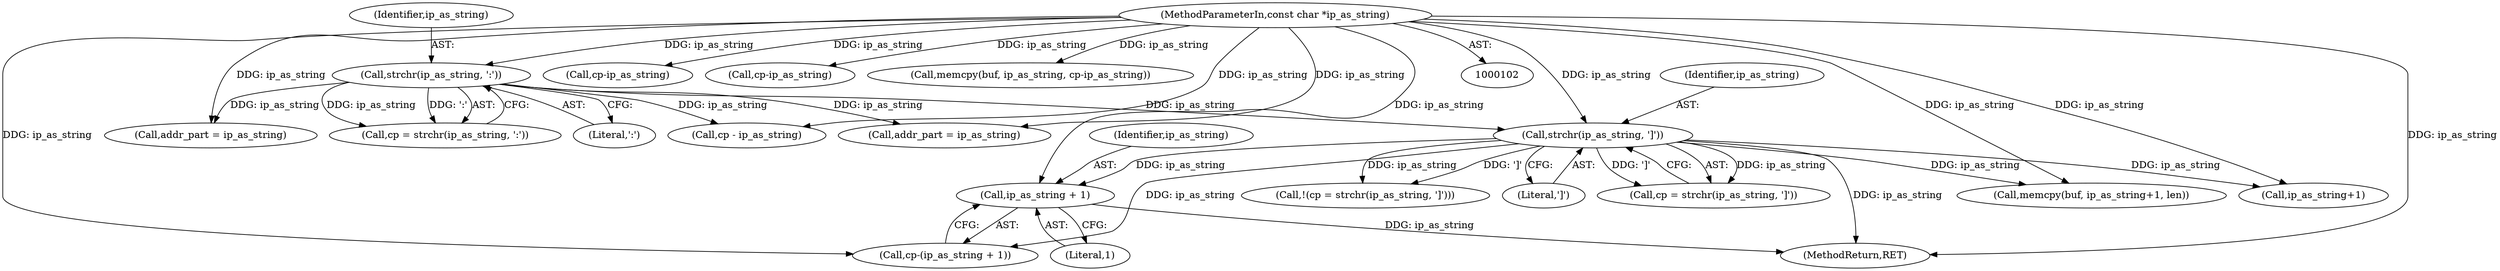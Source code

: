 digraph "0_libevent_329acc18a0768c21ba22522f01a5c7f46cacc4d5@pointer" {
"1000142" [label="(Call,ip_as_string + 1)"];
"1000129" [label="(Call,strchr(ip_as_string, ']'))"];
"1000115" [label="(Call,strchr(ip_as_string, ':'))"];
"1000103" [label="(MethodParameterIn,const char *ip_as_string)"];
"1000142" [label="(Call,ip_as_string + 1)"];
"1000254" [label="(Call,addr_part = ip_as_string)"];
"1000234" [label="(Call,cp-ip_as_string)"];
"1000117" [label="(Literal,':')"];
"1000203" [label="(Call,addr_part = ip_as_string)"];
"1000432" [label="(MethodReturn,RET)"];
"1000113" [label="(Call,cp = strchr(ip_as_string, ':'))"];
"1000218" [label="(Call,cp - ip_as_string)"];
"1000140" [label="(Call,cp-(ip_as_string + 1))"];
"1000240" [label="(Call,cp-ip_as_string)"];
"1000131" [label="(Literal,']')"];
"1000144" [label="(Literal,1)"];
"1000143" [label="(Identifier,ip_as_string)"];
"1000160" [label="(Call,ip_as_string+1)"];
"1000116" [label="(Identifier,ip_as_string)"];
"1000127" [label="(Call,cp = strchr(ip_as_string, ']'))"];
"1000115" [label="(Call,strchr(ip_as_string, ':'))"];
"1000231" [label="(Call,memcpy(buf, ip_as_string, cp-ip_as_string))"];
"1000158" [label="(Call,memcpy(buf, ip_as_string+1, len))"];
"1000103" [label="(MethodParameterIn,const char *ip_as_string)"];
"1000130" [label="(Identifier,ip_as_string)"];
"1000129" [label="(Call,strchr(ip_as_string, ']'))"];
"1000126" [label="(Call,!(cp = strchr(ip_as_string, ']')))"];
"1000142" -> "1000140"  [label="AST: "];
"1000142" -> "1000144"  [label="CFG: "];
"1000143" -> "1000142"  [label="AST: "];
"1000144" -> "1000142"  [label="AST: "];
"1000140" -> "1000142"  [label="CFG: "];
"1000142" -> "1000432"  [label="DDG: ip_as_string"];
"1000129" -> "1000142"  [label="DDG: ip_as_string"];
"1000103" -> "1000142"  [label="DDG: ip_as_string"];
"1000129" -> "1000127"  [label="AST: "];
"1000129" -> "1000131"  [label="CFG: "];
"1000130" -> "1000129"  [label="AST: "];
"1000131" -> "1000129"  [label="AST: "];
"1000127" -> "1000129"  [label="CFG: "];
"1000129" -> "1000432"  [label="DDG: ip_as_string"];
"1000129" -> "1000126"  [label="DDG: ip_as_string"];
"1000129" -> "1000126"  [label="DDG: ']'"];
"1000129" -> "1000127"  [label="DDG: ip_as_string"];
"1000129" -> "1000127"  [label="DDG: ']'"];
"1000115" -> "1000129"  [label="DDG: ip_as_string"];
"1000103" -> "1000129"  [label="DDG: ip_as_string"];
"1000129" -> "1000140"  [label="DDG: ip_as_string"];
"1000129" -> "1000158"  [label="DDG: ip_as_string"];
"1000129" -> "1000160"  [label="DDG: ip_as_string"];
"1000115" -> "1000113"  [label="AST: "];
"1000115" -> "1000117"  [label="CFG: "];
"1000116" -> "1000115"  [label="AST: "];
"1000117" -> "1000115"  [label="AST: "];
"1000113" -> "1000115"  [label="CFG: "];
"1000115" -> "1000113"  [label="DDG: ip_as_string"];
"1000115" -> "1000113"  [label="DDG: ':'"];
"1000103" -> "1000115"  [label="DDG: ip_as_string"];
"1000115" -> "1000203"  [label="DDG: ip_as_string"];
"1000115" -> "1000218"  [label="DDG: ip_as_string"];
"1000115" -> "1000254"  [label="DDG: ip_as_string"];
"1000103" -> "1000102"  [label="AST: "];
"1000103" -> "1000432"  [label="DDG: ip_as_string"];
"1000103" -> "1000140"  [label="DDG: ip_as_string"];
"1000103" -> "1000158"  [label="DDG: ip_as_string"];
"1000103" -> "1000160"  [label="DDG: ip_as_string"];
"1000103" -> "1000203"  [label="DDG: ip_as_string"];
"1000103" -> "1000218"  [label="DDG: ip_as_string"];
"1000103" -> "1000231"  [label="DDG: ip_as_string"];
"1000103" -> "1000234"  [label="DDG: ip_as_string"];
"1000103" -> "1000240"  [label="DDG: ip_as_string"];
"1000103" -> "1000254"  [label="DDG: ip_as_string"];
}
